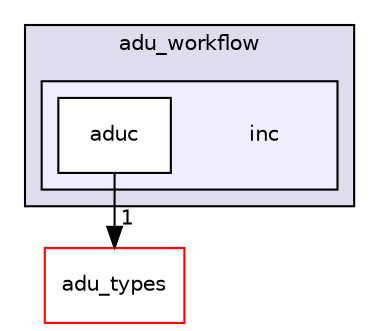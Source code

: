 digraph "src/adu_workflow/inc" {
  compound=true
  node [ fontsize="10", fontname="Helvetica"];
  edge [ labelfontsize="10", labelfontname="Helvetica"];
  subgraph clusterdir_2af8c8a5a5c91338718cea5984f016c0 {
    graph [ bgcolor="#ddddee", pencolor="black", label="adu_workflow" fontname="Helvetica", fontsize="10", URL="dir_2af8c8a5a5c91338718cea5984f016c0.html"]
  subgraph clusterdir_3a5af0e2e128f8ff6773a24d5dd9fd20 {
    graph [ bgcolor="#eeeeff", pencolor="black", label="" URL="dir_3a5af0e2e128f8ff6773a24d5dd9fd20.html"];
    dir_3a5af0e2e128f8ff6773a24d5dd9fd20 [shape=plaintext label="inc"];
    dir_742cb632a4e028c6ffdcec81a8b16203 [shape=box label="aduc" color="black" fillcolor="white" style="filled" URL="dir_742cb632a4e028c6ffdcec81a8b16203.html"];
  }
  }
  dir_2fa9b52a3673ed0f8fcfc3f4f3ae93e3 [shape=box label="adu_types" fillcolor="white" style="filled" color="red" URL="dir_2fa9b52a3673ed0f8fcfc3f4f3ae93e3.html"];
  dir_742cb632a4e028c6ffdcec81a8b16203->dir_2fa9b52a3673ed0f8fcfc3f4f3ae93e3 [headlabel="1", labeldistance=1.5 headhref="dir_000010_000003.html"];
}
